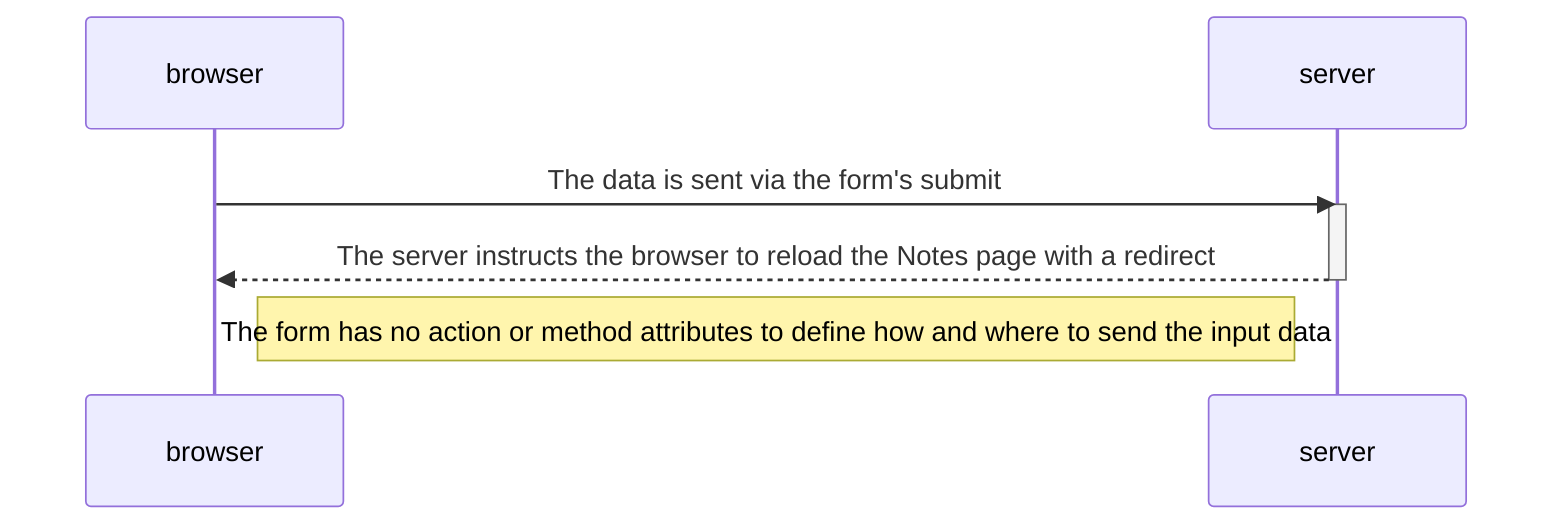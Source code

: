 sequenceDiagram
  participant browser
  participant server

  browser->>server: The data is sent via the form's submit
  activate server
  server-->>browser: The server instructs the browser to reload the Notes page with a redirect
  deactivate server

  Note right of browser: The form has no action or method attributes to define how and where to send the input data